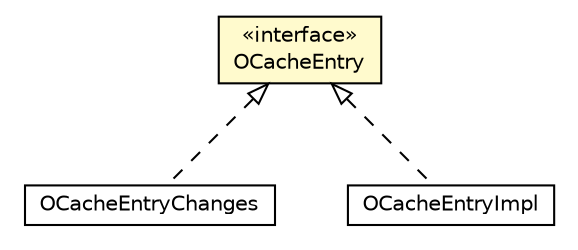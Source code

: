 #!/usr/local/bin/dot
#
# Class diagram 
# Generated by UMLGraph version R5_6-24-gf6e263 (http://www.umlgraph.org/)
#

digraph G {
	edge [fontname="Helvetica",fontsize=10,labelfontname="Helvetica",labelfontsize=10];
	node [fontname="Helvetica",fontsize=10,shape=plaintext];
	nodesep=0.25;
	ranksep=0.5;
	// com.orientechnologies.orient.core.storage.impl.local.paginated.atomicoperations.OCacheEntryChanges
	c1611537 [label=<<table title="com.orientechnologies.orient.core.storage.impl.local.paginated.atomicoperations.OCacheEntryChanges" border="0" cellborder="1" cellspacing="0" cellpadding="2" port="p" href="../impl/local/paginated/atomicoperations/OCacheEntryChanges.html">
		<tr><td><table border="0" cellspacing="0" cellpadding="1">
<tr><td align="center" balign="center"> OCacheEntryChanges </td></tr>
		</table></td></tr>
		</table>>, URL="../impl/local/paginated/atomicoperations/OCacheEntryChanges.html", fontname="Helvetica", fontcolor="black", fontsize=10.0];
	// com.orientechnologies.orient.core.storage.cache.OCacheEntry
	c1611629 [label=<<table title="com.orientechnologies.orient.core.storage.cache.OCacheEntry" border="0" cellborder="1" cellspacing="0" cellpadding="2" port="p" bgcolor="lemonChiffon" href="./OCacheEntry.html">
		<tr><td><table border="0" cellspacing="0" cellpadding="1">
<tr><td align="center" balign="center"> &#171;interface&#187; </td></tr>
<tr><td align="center" balign="center"> OCacheEntry </td></tr>
		</table></td></tr>
		</table>>, URL="./OCacheEntry.html", fontname="Helvetica", fontcolor="black", fontsize=10.0];
	// com.orientechnologies.orient.core.storage.cache.OCacheEntryImpl
	c1611630 [label=<<table title="com.orientechnologies.orient.core.storage.cache.OCacheEntryImpl" border="0" cellborder="1" cellspacing="0" cellpadding="2" port="p" href="./OCacheEntryImpl.html">
		<tr><td><table border="0" cellspacing="0" cellpadding="1">
<tr><td align="center" balign="center"> OCacheEntryImpl </td></tr>
		</table></td></tr>
		</table>>, URL="./OCacheEntryImpl.html", fontname="Helvetica", fontcolor="black", fontsize=10.0];
	//com.orientechnologies.orient.core.storage.impl.local.paginated.atomicoperations.OCacheEntryChanges implements com.orientechnologies.orient.core.storage.cache.OCacheEntry
	c1611629:p -> c1611537:p [dir=back,arrowtail=empty,style=dashed];
	//com.orientechnologies.orient.core.storage.cache.OCacheEntryImpl implements com.orientechnologies.orient.core.storage.cache.OCacheEntry
	c1611629:p -> c1611630:p [dir=back,arrowtail=empty,style=dashed];
}

